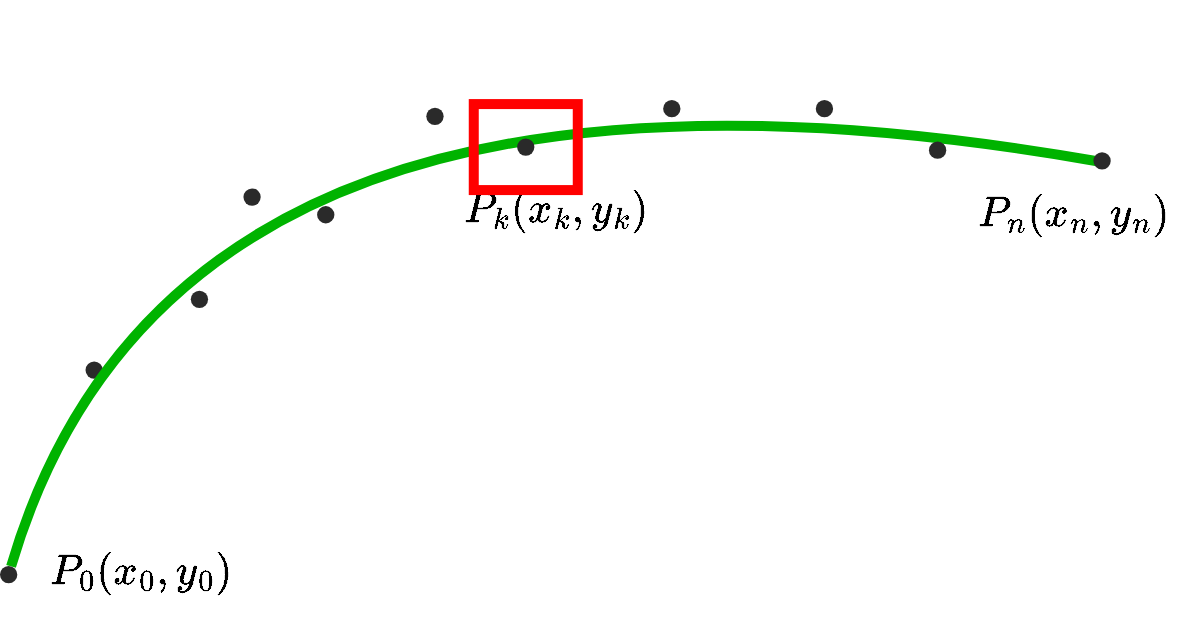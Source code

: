 <mxfile version="13.10.0" type="github" pages="4"><diagram id="pe7tn718oFFXDJSSpWO-" name="Page-1"><mxGraphModel dx="507" dy="807" grid="0" gridSize="10" guides="1" tooltips="1" connect="1" arrows="1" fold="1" page="1" pageScale="1" pageWidth="850" pageHeight="1100" background="#ffffff" math="1" shadow="0"><root><mxCell id="0"/><mxCell id="1" parent="0"/><mxCell id="pvoyT3f4myD8fyN4SAij-17" value="" style="group" parent="1" vertex="1" connectable="0"><mxGeometry x="970" y="120" width="600" height="303" as="geometry"/></mxCell><mxCell id="pvoyT3f4myD8fyN4SAij-1" value="" style="ellipse;whiteSpace=wrap;html=1;aspect=fixed;strokeWidth=4;fillColor=#2a2a2a;gradientColor=none;strokeColor=none;" parent="pvoyT3f4myD8fyN4SAij-17" vertex="1"><mxGeometry x="42.763" y="180.723" width="8.652" height="8.652" as="geometry"/></mxCell><mxCell id="pvoyT3f4myD8fyN4SAij-2" value="" style="curved=1;endArrow=none;html=1;strokeColor=#00B300;strokeWidth=5;endFill=0;" parent="pvoyT3f4myD8fyN4SAij-17" source="pvoyT3f4myD8fyN4SAij-3" edge="1"><mxGeometry width="50" height="50" relative="1" as="geometry"><mxPoint x="3.289" y="292.234" as="sourcePoint"/><mxPoint x="549.342" y="80.749" as="targetPoint"/><Array as="points"><mxPoint x="88.816"/></Array></mxGeometry></mxCell><mxCell id="pvoyT3f4myD8fyN4SAij-3" value="" style="ellipse;whiteSpace=wrap;html=1;aspect=fixed;strokeWidth=4;fillColor=#2a2a2a;gradientColor=none;strokeColor=none;" parent="pvoyT3f4myD8fyN4SAij-17" vertex="1"><mxGeometry y="283.005" width="8.652" height="8.652" as="geometry"/></mxCell><mxCell id="pvoyT3f4myD8fyN4SAij-4" value="" style="curved=1;endArrow=none;html=1;strokeColor=#00B300;strokeWidth=5;endFill=0;" parent="pvoyT3f4myD8fyN4SAij-17" target="pvoyT3f4myD8fyN4SAij-3" edge="1"><mxGeometry width="50" height="50" relative="1" as="geometry"><mxPoint x="3.289" y="292.234" as="sourcePoint"/><mxPoint x="549.342" y="80.749" as="targetPoint"/><Array as="points"/></mxGeometry></mxCell><mxCell id="pvoyT3f4myD8fyN4SAij-5" value="" style="ellipse;whiteSpace=wrap;html=1;aspect=fixed;strokeWidth=4;fillColor=#2a2a2a;gradientColor=none;strokeColor=none;" parent="pvoyT3f4myD8fyN4SAij-17" vertex="1"><mxGeometry x="213.158" y="53.832" width="8.652" height="8.652" as="geometry"/></mxCell><mxCell id="pvoyT3f4myD8fyN4SAij-6" value="" style="ellipse;whiteSpace=wrap;html=1;aspect=fixed;strokeWidth=4;fillColor=#2a2a2a;gradientColor=none;strokeColor=none;" parent="pvoyT3f4myD8fyN4SAij-17" vertex="1"><mxGeometry x="258.553" y="69.213" width="8.652" height="8.652" as="geometry"/></mxCell><mxCell id="pvoyT3f4myD8fyN4SAij-7" value="" style="ellipse;whiteSpace=wrap;html=1;aspect=fixed;strokeWidth=4;fillColor=#2a2a2a;gradientColor=none;strokeColor=none;" parent="pvoyT3f4myD8fyN4SAij-17" vertex="1"><mxGeometry x="331.579" y="49.987" width="8.652" height="8.652" as="geometry"/></mxCell><mxCell id="pvoyT3f4myD8fyN4SAij-8" value="" style="ellipse;whiteSpace=wrap;html=1;aspect=fixed;strokeWidth=4;fillColor=#2a2a2a;gradientColor=none;strokeColor=none;" parent="pvoyT3f4myD8fyN4SAij-17" vertex="1"><mxGeometry x="546.711" y="76.135" width="8.652" height="8.652" as="geometry"/></mxCell><mxCell id="pvoyT3f4myD8fyN4SAij-9" value="" style="ellipse;whiteSpace=wrap;html=1;aspect=fixed;strokeWidth=4;fillColor=#2a2a2a;gradientColor=none;strokeColor=none;" parent="pvoyT3f4myD8fyN4SAij-17" vertex="1"><mxGeometry x="464.474" y="70.751" width="8.652" height="8.652" as="geometry"/></mxCell><mxCell id="pvoyT3f4myD8fyN4SAij-10" value="" style="ellipse;whiteSpace=wrap;html=1;aspect=fixed;strokeWidth=4;fillColor=#2a2a2a;gradientColor=none;strokeColor=none;" parent="pvoyT3f4myD8fyN4SAij-17" vertex="1"><mxGeometry x="407.895" y="49.987" width="8.652" height="8.652" as="geometry"/></mxCell><mxCell id="pvoyT3f4myD8fyN4SAij-11" value="" style="ellipse;whiteSpace=wrap;html=1;aspect=fixed;strokeWidth=4;fillColor=#2a2a2a;gradientColor=none;strokeColor=none;" parent="pvoyT3f4myD8fyN4SAij-17" vertex="1"><mxGeometry x="158.553" y="103.051" width="8.652" height="8.652" as="geometry"/></mxCell><mxCell id="pvoyT3f4myD8fyN4SAij-12" value="" style="ellipse;whiteSpace=wrap;html=1;aspect=fixed;strokeWidth=4;fillColor=#2a2a2a;gradientColor=none;strokeColor=none;" parent="pvoyT3f4myD8fyN4SAij-17" vertex="1"><mxGeometry x="121.711" y="94.207" width="8.652" height="8.652" as="geometry"/></mxCell><mxCell id="pvoyT3f4myD8fyN4SAij-13" value="" style="ellipse;whiteSpace=wrap;html=1;aspect=fixed;strokeWidth=4;fillColor=#2a2a2a;gradientColor=none;strokeColor=none;" parent="pvoyT3f4myD8fyN4SAij-17" vertex="1"><mxGeometry x="95.395" y="145.348" width="8.652" height="8.652" as="geometry"/></mxCell><mxCell id="pvoyT3f4myD8fyN4SAij-14" value="&lt;font style=&quot;font-size: 18px&quot;&gt;`P_0 ( x_0, y_0 )`&lt;/font&gt;" style="text;html=1;fillColor=none;align=center;verticalAlign=middle;whiteSpace=wrap;rounded=0;fontColor=#000000;fontSize=14;fontStyle=1" parent="pvoyT3f4myD8fyN4SAij-17" vertex="1"><mxGeometry x="26.447" y="278.619" width="90.132" height="15.381" as="geometry"/></mxCell><mxCell id="pvoyT3f4myD8fyN4SAij-15" value="&lt;font style=&quot;font-size: 18px&quot;&gt;`P_k ( x_k, y_k )`&lt;/font&gt;" style="text;html=1;fillColor=none;align=center;verticalAlign=middle;whiteSpace=wrap;rounded=0;fontColor=#000000;fontSize=14;fontStyle=1" parent="pvoyT3f4myD8fyN4SAij-17" vertex="1"><mxGeometry x="217.105" y="87.67" width="122.368" height="33.838" as="geometry"/></mxCell><mxCell id="pvoyT3f4myD8fyN4SAij-16" value="&lt;font style=&quot;font-size: 18px&quot;&gt;`P_n ( x_n, y_n )`&lt;/font&gt;" style="text;html=1;fillColor=none;align=center;verticalAlign=middle;whiteSpace=wrap;rounded=0;fontColor=#000000;fontSize=14;fontStyle=1" parent="pvoyT3f4myD8fyN4SAij-17" vertex="1"><mxGeometry x="491.526" y="99.206" width="89.474" height="15.381" as="geometry"/></mxCell><mxCell id="YHmXyPEUXvGWaf-P5ACq-1" value="" style="rounded=0;whiteSpace=wrap;html=1;fillColor=none;strokeColor=#FF0000;strokeWidth=5;" vertex="1" parent="pvoyT3f4myD8fyN4SAij-17"><mxGeometry x="236.88" y="52.04" width="52" height="43" as="geometry"/></mxCell></root></mxGraphModel></diagram><diagram name="Page-3" id="O18xASNcTP2rMOhEuq0E"><mxGraphModel dx="936" dy="557" grid="1" gridSize="10" guides="1" tooltips="1" connect="1" arrows="1" fold="1" page="1" pageScale="1" pageWidth="1169" pageHeight="827" background="#ffffff" math="1" shadow="0"><root><mxCell id="ToawQGv2b0d8S6mhemMl-0"/><mxCell id="ToawQGv2b0d8S6mhemMl-1" parent="ToawQGv2b0d8S6mhemMl-0"/><mxCell id="4LOiGytlx0I-MUQJASyl-8" value="" style="ellipse;whiteSpace=wrap;html=1;aspect=fixed;strokeColor=#000000;fontSize=14;fontColor=#000000;fillColor=none;" parent="ToawQGv2b0d8S6mhemMl-1" vertex="1"><mxGeometry x="420" y="191" width="280" height="280" as="geometry"/></mxCell><mxCell id="4LOiGytlx0I-MUQJASyl-6" value="`\theta_1`" style="text;html=1;fillColor=none;align=center;verticalAlign=middle;whiteSpace=wrap;rounded=0;fontSize=10;fontStyle=1;fontColor=#3399FF;" parent="ToawQGv2b0d8S6mhemMl-1" vertex="1"><mxGeometry x="522" y="362" width="38" height="20" as="geometry"/></mxCell><mxCell id="4LOiGytlx0I-MUQJASyl-7" value="" style="endArrow=none;html=1;strokeColor=#000000;strokeWidth=2;startArrow=none;startFill=0;endFill=0;dashed=1;entryX=1;entryY=1;entryDx=0;entryDy=0;exitX=0;exitY=1;exitDx=0;exitDy=0;" parent="ToawQGv2b0d8S6mhemMl-1" source="4LOiGytlx0I-MUQJASyl-8" target="4LOiGytlx0I-MUQJASyl-8" edge="1"><mxGeometry width="50" height="50" relative="1" as="geometry"><mxPoint x="270" y="381" as="sourcePoint"/><mxPoint x="360" y="291" as="targetPoint"/></mxGeometry></mxCell><mxCell id="4LOiGytlx0I-MUQJASyl-9" value="" style="endArrow=none;html=1;dashed=1;strokeColor=#000000;strokeWidth=2;fontSize=14;fontColor=#000000;exitX=0;exitY=0.5;exitDx=0;exitDy=0;entryX=1;entryY=0.5;entryDx=0;entryDy=0;" parent="ToawQGv2b0d8S6mhemMl-1" source="4LOiGytlx0I-MUQJASyl-8" target="4LOiGytlx0I-MUQJASyl-8" edge="1"><mxGeometry width="50" height="50" relative="1" as="geometry"><mxPoint x="410" y="280" as="sourcePoint"/><mxPoint x="460" y="230" as="targetPoint"/></mxGeometry></mxCell><mxCell id="4LOiGytlx0I-MUQJASyl-10" value="" style="endArrow=none;html=1;strokeWidth=2;fontSize=14;fontColor=#000000;exitX=0;exitY=0.75;exitDx=0;exitDy=0;fillColor=#e51400;strokeColor=#FF0000;" parent="ToawQGv2b0d8S6mhemMl-1" source="uFXd101UEMglb_fdY7vO-0" edge="1"><mxGeometry width="50" height="50" relative="1" as="geometry"><mxPoint x="90" y="401" as="sourcePoint"/><mxPoint x="560" y="331" as="targetPoint"/></mxGeometry></mxCell><mxCell id="4LOiGytlx0I-MUQJASyl-11" value="" style="endArrow=none;html=1;dashed=1;strokeColor=#000000;strokeWidth=2;fontSize=14;fontColor=#000000;exitX=0;exitY=1;exitDx=0;exitDy=0;" parent="ToawQGv2b0d8S6mhemMl-1" source="4LOiGytlx0I-MUQJASyl-8" edge="1"><mxGeometry width="50" height="50" relative="1" as="geometry"><mxPoint x="330" y="521" as="sourcePoint"/><mxPoint x="560" y="331" as="targetPoint"/></mxGeometry></mxCell><mxCell id="4LOiGytlx0I-MUQJASyl-12" value="" style="endArrow=none;html=1;dashed=1;strokeColor=#000000;strokeWidth=2;fontSize=14;fontColor=#000000;exitX=1;exitY=1;exitDx=0;exitDy=0;" parent="ToawQGv2b0d8S6mhemMl-1" source="4LOiGytlx0I-MUQJASyl-8" edge="1"><mxGeometry width="50" height="50" relative="1" as="geometry"><mxPoint x="412.54" y="610.04" as="sourcePoint"/><mxPoint x="560" y="331" as="targetPoint"/></mxGeometry></mxCell><mxCell id="4LOiGytlx0I-MUQJASyl-13" value="" style="endArrow=none;html=1;strokeWidth=2;fontSize=14;fontColor=#000000;entryX=0.5;entryY=1;entryDx=0;entryDy=0;exitX=1;exitY=1;exitDx=0;exitDy=0;endFill=0;startArrow=blockThin;startFill=1;fillColor=#0050ef;rounded=0;strokeColor=#3399FF;" parent="ToawQGv2b0d8S6mhemMl-1" source="4LOiGytlx0I-MUQJASyl-8" target="4LOiGytlx0I-MUQJASyl-8" edge="1"><mxGeometry width="50" height="50" relative="1" as="geometry"><mxPoint x="300" y="561" as="sourcePoint"/><mxPoint x="350" y="511" as="targetPoint"/></mxGeometry></mxCell><mxCell id="4LOiGytlx0I-MUQJASyl-14" value="" style="endArrow=none;html=1;strokeWidth=2;fontSize=14;fontColor=#000000;exitX=0;exitY=1;exitDx=0;exitDy=0;entryX=0.5;entryY=1;entryDx=0;entryDy=0;startArrow=blockThin;startFill=1;fillColor=#0050ef;rounded=0;strokeColor=#007FFF;" parent="ToawQGv2b0d8S6mhemMl-1" source="4LOiGytlx0I-MUQJASyl-8" target="4LOiGytlx0I-MUQJASyl-8" edge="1"><mxGeometry width="50" height="50" relative="1" as="geometry"><mxPoint x="668.995" y="439.995" as="sourcePoint"/><mxPoint x="560" y="471" as="targetPoint"/></mxGeometry></mxCell><mxCell id="4LOiGytlx0I-MUQJASyl-15" value="" style="endArrow=none;html=1;dashed=1;strokeColor=#000000;strokeWidth=2;fontSize=14;fontColor=#000000;entryX=0.5;entryY=1;entryDx=0;entryDy=0;exitX=1;exitY=1;exitDx=0;exitDy=0;" parent="ToawQGv2b0d8S6mhemMl-1" edge="1"><mxGeometry width="50" height="50" relative="1" as="geometry"><mxPoint x="560.995" y="389.005" as="sourcePoint"/><mxPoint x="462" y="430.01" as="targetPoint"/></mxGeometry></mxCell><mxCell id="4LOiGytlx0I-MUQJASyl-17" value="" style="endArrow=none;html=1;dashed=1;strokeColor=#000000;strokeWidth=2;fontSize=14;fontColor=#000000;exitX=0;exitY=1;exitDx=0;exitDy=0;entryX=0.5;entryY=1;entryDx=0;entryDy=0;" parent="ToawQGv2b0d8S6mhemMl-1" edge="1"><mxGeometry width="50" height="50" relative="1" as="geometry"><mxPoint x="561.005" y="389.005" as="sourcePoint"/><mxPoint x="660" y="430.01" as="targetPoint"/></mxGeometry></mxCell><mxCell id="4LOiGytlx0I-MUQJASyl-18" value="" style="endArrow=blockThin;html=1;strokeWidth=2;fontSize=14;endFill=1;gradientColor=#97d077;fillColor=#d5e8d4;strokeColor=#00CC00;entryX=0;entryY=0.75;entryDx=0;entryDy=0;fontColor=#00CC00;" parent="ToawQGv2b0d8S6mhemMl-1" target="uFXd101UEMglb_fdY7vO-0" edge="1"><mxGeometry width="50" height="50" relative="1" as="geometry"><mxPoint x="560" y="471" as="sourcePoint"/><mxPoint x="560" y="391" as="targetPoint"/></mxGeometry></mxCell><mxCell id="4LOiGytlx0I-MUQJASyl-19" value="`P_0 ( x_0, y_0 )`" style="text;html=1;fillColor=none;align=center;verticalAlign=middle;whiteSpace=wrap;rounded=0;fontSize=14;fontStyle=1;fontColor=#007FFF;" parent="ToawQGv2b0d8S6mhemMl-1" vertex="1"><mxGeometry x="380" y="431" width="90" height="20" as="geometry"/></mxCell><mxCell id="4LOiGytlx0I-MUQJASyl-20" value="`P_1 ( x_1, y_1 )`" style="text;html=1;fillColor=none;align=center;verticalAlign=middle;whiteSpace=wrap;rounded=0;fontSize=14;fontStyle=1;fontColor=#007FFF;" parent="ToawQGv2b0d8S6mhemMl-1" vertex="1"><mxGeometry x="520" y="481" width="90" height="20" as="geometry"/></mxCell><mxCell id="4LOiGytlx0I-MUQJASyl-21" value="`P_2 ( x_2, y_2 )`" style="text;html=1;fillColor=none;align=center;verticalAlign=middle;whiteSpace=wrap;rounded=0;fontSize=14;fontStyle=1;fontColor=#007FFF;" parent="ToawQGv2b0d8S6mhemMl-1" vertex="1"><mxGeometry x="660" y="431" width="90" height="20" as="geometry"/></mxCell><mxCell id="4LOiGytlx0I-MUQJASyl-23" value="`\Delta s`" style="text;html=1;fillColor=none;align=center;verticalAlign=middle;whiteSpace=wrap;rounded=0;fontSize=14;fontStyle=1;fontColor=#3399FF;" parent="ToawQGv2b0d8S6mhemMl-1" vertex="1"><mxGeometry x="453" y="455" width="90" height="20" as="geometry"/></mxCell><mxCell id="4LOiGytlx0I-MUQJASyl-24" value="`R`" style="text;html=1;fillColor=none;align=center;verticalAlign=middle;whiteSpace=wrap;rounded=0;fontColor=#000000;fontSize=14;fontStyle=1" parent="ToawQGv2b0d8S6mhemMl-1" vertex="1"><mxGeometry x="568" y="355" width="90" height="20" as="geometry"/></mxCell><mxCell id="4LOiGytlx0I-MUQJASyl-25" value="`R`" style="text;html=1;fillColor=none;align=center;verticalAlign=middle;whiteSpace=wrap;rounded=0;fontColor=#000000;fontSize=14;fontStyle=1" parent="ToawQGv2b0d8S6mhemMl-1" vertex="1"><mxGeometry x="500" y="355" width="20" height="20" as="geometry"/></mxCell><mxCell id="uFXd101UEMglb_fdY7vO-0" value="`P_3`" style="text;html=1;fillColor=none;align=center;verticalAlign=middle;whiteSpace=wrap;rounded=0;fontSize=14;fontStyle=1;fontColor=#00CC00;" parent="ToawQGv2b0d8S6mhemMl-1" vertex="1"><mxGeometry x="560.25" y="374" width="30" height="20" as="geometry"/></mxCell><mxCell id="uFXd101UEMglb_fdY7vO-1" value="`O`" style="text;html=1;fillColor=none;align=center;verticalAlign=middle;whiteSpace=wrap;rounded=0;fontColor=#000000;fontSize=14;fontStyle=1" parent="ToawQGv2b0d8S6mhemMl-1" vertex="1"><mxGeometry x="543" y="309" width="14" height="20" as="geometry"/></mxCell><mxCell id="k4BzqRfUvH9KY8tjO-jY-0" value="" style="verticalLabelPosition=bottom;verticalAlign=top;html=1;shape=mxgraph.basic.arc;startAngle=0.398;endAngle=0.591;fontSize=14;fontColor=#000000;strokeColor=#000000;" parent="ToawQGv2b0d8S6mhemMl-1" vertex="1"><mxGeometry x="520" y="281" width="80" height="81" as="geometry"/></mxCell><mxCell id="k4BzqRfUvH9KY8tjO-jY-1" value="" style="verticalLabelPosition=bottom;verticalAlign=top;html=1;shape=mxgraph.basic.arc;startAngle=0.87;endAngle=0.138;fontSize=14;fontColor=#000000;strokeColor=#000000;" parent="ToawQGv2b0d8S6mhemMl-1" vertex="1"><mxGeometry x="537.5" y="454" width="45" height="57" as="geometry"/></mxCell><mxCell id="k4BzqRfUvH9KY8tjO-jY-4" value="" style="shape=partialRectangle;whiteSpace=wrap;html=1;bottom=0;right=0;fontSize=14;fontColor=#ffffff;rotation=90;fillColor=none;strokeWidth=2;strokeColor=#FF8000;" parent="ToawQGv2b0d8S6mhemMl-1" vertex="1"><mxGeometry x="558.75" y="419.75" width="12.5" height="10" as="geometry"/></mxCell><mxCell id="k4BzqRfUvH9KY8tjO-jY-6" value="`theta_2`" style="text;html=1;fillColor=none;align=center;verticalAlign=middle;whiteSpace=wrap;rounded=0;fontSize=10;fontStyle=1;fontColor=#00CC00;" parent="ToawQGv2b0d8S6mhemMl-1" vertex="1"><mxGeometry x="520" y="435" width="38" height="20" as="geometry"/></mxCell><mxCell id="k4BzqRfUvH9KY8tjO-jY-7" value="" style="endArrow=none;html=1;dashed=1;strokeColor=#000000;strokeWidth=2;fontSize=14;fontColor=#000000;entryX=0.5;entryY=0;entryDx=0;entryDy=0;" parent="ToawQGv2b0d8S6mhemMl-1" target="4LOiGytlx0I-MUQJASyl-8" edge="1"><mxGeometry width="50" height="50" relative="1" as="geometry"><mxPoint x="560" y="331" as="sourcePoint"/><mxPoint x="570" y="201" as="targetPoint"/></mxGeometry></mxCell><mxCell id="k4BzqRfUvH9KY8tjO-jY-8" value="`C`" style="text;html=1;fillColor=none;align=center;verticalAlign=middle;whiteSpace=wrap;rounded=0;fontSize=12;fontStyle=1;fontColor=#00CC00;" parent="ToawQGv2b0d8S6mhemMl-1" vertex="1"><mxGeometry x="571.25" y="409.75" width="14" height="20" as="geometry"/></mxCell><mxCell id="DkCOYURZAaLrtHjKgam3-0" value="`\Delta s`" style="text;html=1;fillColor=none;align=center;verticalAlign=middle;whiteSpace=wrap;rounded=0;fontSize=14;fontStyle=1;fontColor=#3399FF;" vertex="1" parent="ToawQGv2b0d8S6mhemMl-1"><mxGeometry x="590.25" y="455" width="90" height="20" as="geometry"/></mxCell></root></mxGraphModel></diagram><diagram name="Page-2" id="Da4L_IGCS0Iv7RNYmLQ7"><mxGraphModel dx="1357" dy="807" grid="1" gridSize="10" guides="1" tooltips="1" connect="1" arrows="1" fold="1" page="1" pageScale="1" pageWidth="1169" pageHeight="827" background="#ffffff" math="0" shadow="0"><root><mxCell id="t-Sdtp0R812g-nXroGzI-0"/><mxCell id="t-Sdtp0R812g-nXroGzI-1" parent="t-Sdtp0R812g-nXroGzI-0"/><mxCell id="t-Sdtp0R812g-nXroGzI-2" value="" style="endArrow=none;html=1;strokeColor=#000000;strokeWidth=4;startArrow=blockThin;startFill=1;endFill=0;" parent="t-Sdtp0R812g-nXroGzI-1" edge="1"><mxGeometry width="50" height="50" relative="1" as="geometry"><mxPoint x="400" y="330" as="sourcePoint"/><mxPoint x="490" y="240" as="targetPoint"/></mxGeometry></mxCell><mxCell id="t-Sdtp0R812g-nXroGzI-3" value="" style="endArrow=blockThin;html=1;strokeColor=#000000;strokeWidth=4;endFill=1;" parent="t-Sdtp0R812g-nXroGzI-1" edge="1"><mxGeometry width="50" height="50" relative="1" as="geometry"><mxPoint x="490" y="240" as="sourcePoint"/><mxPoint x="660" y="210" as="targetPoint"/></mxGeometry></mxCell><mxCell id="t-Sdtp0R812g-nXroGzI-4" value="" style="endArrow=none;html=1;strokeColor=#000000;strokeWidth=4;startArrow=none;startFill=0;endFill=0;dashed=1;" parent="t-Sdtp0R812g-nXroGzI-1" edge="1"><mxGeometry width="50" height="50" relative="1" as="geometry"><mxPoint x="570" y="300" as="sourcePoint"/><mxPoint x="660" y="210" as="targetPoint"/></mxGeometry></mxCell><mxCell id="t-Sdtp0R812g-nXroGzI-5" value="" style="endArrow=none;html=1;strokeColor=#000000;strokeWidth=4;endFill=0;dashed=1;" parent="t-Sdtp0R812g-nXroGzI-1" edge="1"><mxGeometry width="50" height="50" relative="1" as="geometry"><mxPoint x="400" y="330" as="sourcePoint"/><mxPoint x="570" y="300" as="targetPoint"/></mxGeometry></mxCell><mxCell id="t-Sdtp0R812g-nXroGzI-7" value="" style="endArrow=blockThin;html=1;strokeColor=#000000;strokeWidth=4;endFill=1;" parent="t-Sdtp0R812g-nXroGzI-1" edge="1"><mxGeometry width="50" height="50" relative="1" as="geometry"><mxPoint x="490" y="240" as="sourcePoint"/><mxPoint x="560" y="300" as="targetPoint"/></mxGeometry></mxCell><mxCell id="pOHL2yp6pSBohHUREj36-0" value="P1 ( x1, y1 )" style="text;html=1;fillColor=none;align=center;verticalAlign=middle;whiteSpace=wrap;rounded=0;fontColor=#000000;fontSize=14;fontStyle=1" parent="t-Sdtp0R812g-nXroGzI-1" vertex="1"><mxGeometry x="420" y="210" width="90" height="20" as="geometry"/></mxCell><mxCell id="4u09DKBZBWlMYJ-NqpqB-0" value="P0 ( x0, y0 )" style="text;html=1;fillColor=none;align=center;verticalAlign=middle;whiteSpace=wrap;rounded=0;fontColor=#000000;fontSize=14;fontStyle=1" parent="t-Sdtp0R812g-nXroGzI-1" vertex="1"><mxGeometry x="352" y="339" width="90" height="20" as="geometry"/></mxCell><mxCell id="4u09DKBZBWlMYJ-NqpqB-1" value="P2 ( x2, y2 )" style="text;html=1;fillColor=none;align=center;verticalAlign=middle;whiteSpace=wrap;rounded=0;fontColor=#000000;fontSize=14;fontStyle=1" parent="t-Sdtp0R812g-nXroGzI-1" vertex="1"><mxGeometry x="640" y="180" width="90" height="20" as="geometry"/></mxCell><mxCell id="4u09DKBZBWlMYJ-NqpqB-2" value="P‘" style="text;html=1;fillColor=none;align=center;verticalAlign=middle;whiteSpace=wrap;rounded=0;fontColor=#000000;fontSize=14;fontStyle=1" parent="t-Sdtp0R812g-nXroGzI-1" vertex="1"><mxGeometry x="526" y="310" width="90" height="20" as="geometry"/></mxCell></root></mxGraphModel></diagram><diagram name="Page-1" id="yg66a4IkIEDZYrICGxMc"><mxGraphModel dx="874" dy="515" grid="0" gridSize="10" guides="1" tooltips="1" connect="1" arrows="1" fold="1" page="1" pageScale="1" pageWidth="1169" pageHeight="827" background="#ffffff" math="0" shadow="0">&#xa;            <root>&#xa;                <mxCell id="0"/>&#xa;                <mxCell id="1" parent="0"/>&#xa;                <mxCell id="2" value="" style="endArrow=blockThin;html=1;strokeColor=#000000;strokeWidth=4;startArrow=none;startFill=0;endFill=1;" parent="1" edge="1">&#xa;                    <mxGeometry width="50" height="50" relative="1" as="geometry">&#xa;                        <mxPoint x="400" y="330" as="sourcePoint"/>&#xa;                        <mxPoint x="490" y="240" as="targetPoint"/>&#xa;                    </mxGeometry>&#xa;                </mxCell>&#xa;                <mxCell id="3" value="" style="endArrow=blockThin;html=1;strokeWidth=4;endFill=1;fillColor=#d5e8d4;gradientColor=#97d077;strokeColor=#00B300;" parent="1" edge="1">&#xa;                    <mxGeometry width="50" height="50" relative="1" as="geometry">&#xa;                        <mxPoint x="490" y="240" as="sourcePoint"/>&#xa;                        <mxPoint x="660" y="210" as="targetPoint"/>&#xa;                    </mxGeometry>&#xa;                </mxCell>&#xa;                <mxCell id="5" value="P0 ( x0, y0 )" style="text;html=1;fillColor=none;align=center;verticalAlign=middle;whiteSpace=wrap;rounded=0;fontColor=#000000;fontSize=14;fontStyle=1" parent="1" vertex="1">&#xa;                    <mxGeometry x="352" y="339" width="90" height="20" as="geometry"/>&#xa;                </mxCell>&#xa;                <mxCell id="9" value="P1 ( x1, y1 )" style="text;html=1;fillColor=none;align=center;verticalAlign=middle;whiteSpace=wrap;rounded=0;fontColor=#000000;fontSize=14;fontStyle=1" parent="1" vertex="1">&#xa;                    <mxGeometry x="400" y="210" width="90" height="20" as="geometry"/>&#xa;                </mxCell>&#xa;                <mxCell id="10" value="P2 ( x2, y2 )" style="text;html=1;fillColor=none;align=center;verticalAlign=middle;whiteSpace=wrap;rounded=0;fontColor=#000000;fontSize=14;fontStyle=1" parent="1" vertex="1">&#xa;                    <mxGeometry x="640" y="180" width="90" height="20" as="geometry"/>&#xa;                </mxCell>&#xa;                <mxCell id="11" value="" style="verticalLabelPosition=bottom;verticalAlign=top;html=1;shape=mxgraph.basic.arc;startAngle=0.123;endAngle=0.196;fontSize=14;fontColor=#ffffff;fillColor=#e51400;strokeWidth=4;strokeColor=#FF9933;" parent="1" vertex="1">&#xa;                    <mxGeometry x="465" y="213" width="52" height="73" as="geometry"/>&#xa;                </mxCell>&#xa;                <mxCell id="13" value="&lt;font color=&quot;#ff9933&quot;&gt;theta&lt;/font&gt;" style="text;html=1;fillColor=none;align=center;verticalAlign=middle;whiteSpace=wrap;rounded=0;fontColor=#000000;fontSize=14;fontStyle=1" parent="1" vertex="1">&#xa;                    <mxGeometry x="492" y="207" width="90" height="20" as="geometry"/>&#xa;                </mxCell>&#xa;                <mxCell id="15" value="" style="endArrow=none;html=1;strokeWidth=4;startArrow=none;startFill=0;endFill=0;dashed=1;fillColor=#d5e8d4;gradientColor=#97d077;strokeColor=#000000;" parent="1" edge="1">&#xa;                    <mxGeometry width="50" height="50" relative="1" as="geometry">&#xa;                        <mxPoint x="490" y="240" as="sourcePoint"/>&#xa;                        <mxPoint x="580" y="150" as="targetPoint"/>&#xa;                    </mxGeometry>&#xa;                </mxCell>&#xa;            </root>&#xa;        </mxGraphModel></diagram></mxfile>